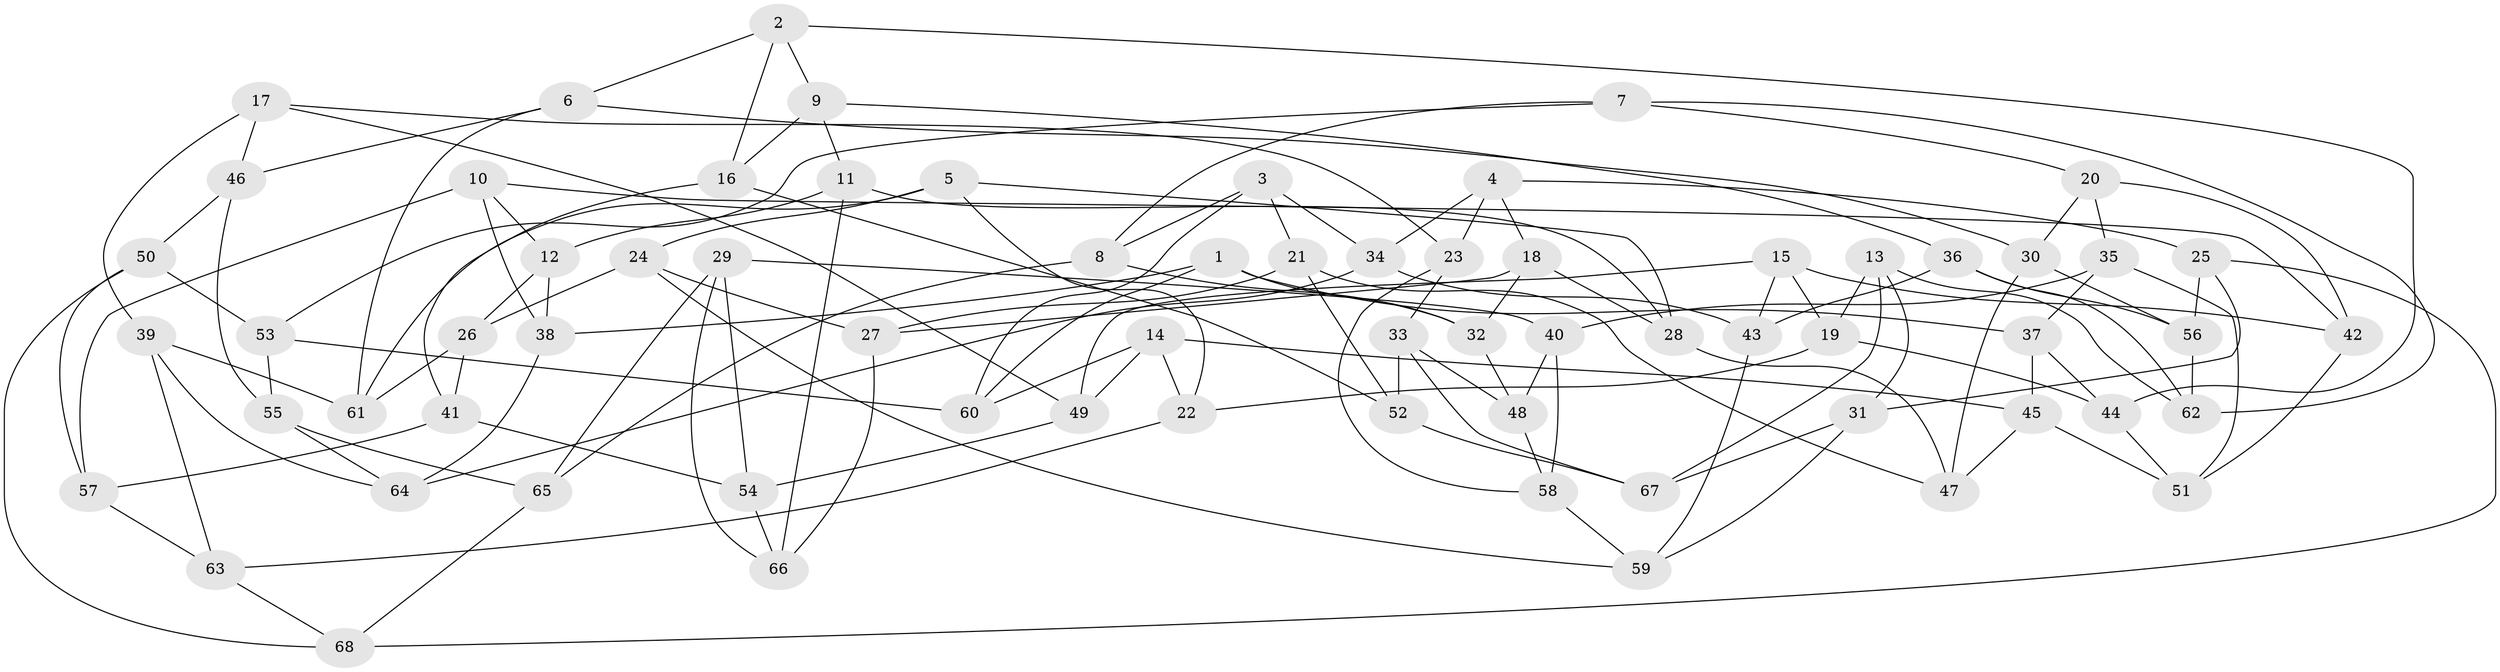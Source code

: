 // coarse degree distribution, {6: 0.625, 5: 0.075, 4: 0.275, 3: 0.025}
// Generated by graph-tools (version 1.1) at 2025/52/02/27/25 19:52:35]
// undirected, 68 vertices, 136 edges
graph export_dot {
graph [start="1"]
  node [color=gray90,style=filled];
  1;
  2;
  3;
  4;
  5;
  6;
  7;
  8;
  9;
  10;
  11;
  12;
  13;
  14;
  15;
  16;
  17;
  18;
  19;
  20;
  21;
  22;
  23;
  24;
  25;
  26;
  27;
  28;
  29;
  30;
  31;
  32;
  33;
  34;
  35;
  36;
  37;
  38;
  39;
  40;
  41;
  42;
  43;
  44;
  45;
  46;
  47;
  48;
  49;
  50;
  51;
  52;
  53;
  54;
  55;
  56;
  57;
  58;
  59;
  60;
  61;
  62;
  63;
  64;
  65;
  66;
  67;
  68;
  1 -- 60;
  1 -- 38;
  1 -- 32;
  1 -- 37;
  2 -- 44;
  2 -- 6;
  2 -- 9;
  2 -- 16;
  3 -- 21;
  3 -- 34;
  3 -- 8;
  3 -- 60;
  4 -- 23;
  4 -- 25;
  4 -- 34;
  4 -- 18;
  5 -- 61;
  5 -- 24;
  5 -- 22;
  5 -- 28;
  6 -- 61;
  6 -- 30;
  6 -- 46;
  7 -- 53;
  7 -- 20;
  7 -- 62;
  7 -- 8;
  8 -- 65;
  8 -- 32;
  9 -- 11;
  9 -- 16;
  9 -- 36;
  10 -- 12;
  10 -- 42;
  10 -- 38;
  10 -- 57;
  11 -- 12;
  11 -- 28;
  11 -- 66;
  12 -- 38;
  12 -- 26;
  13 -- 67;
  13 -- 62;
  13 -- 19;
  13 -- 31;
  14 -- 22;
  14 -- 45;
  14 -- 60;
  14 -- 49;
  15 -- 19;
  15 -- 43;
  15 -- 49;
  15 -- 42;
  16 -- 41;
  16 -- 52;
  17 -- 46;
  17 -- 49;
  17 -- 23;
  17 -- 39;
  18 -- 32;
  18 -- 28;
  18 -- 27;
  19 -- 44;
  19 -- 22;
  20 -- 42;
  20 -- 35;
  20 -- 30;
  21 -- 27;
  21 -- 47;
  21 -- 52;
  22 -- 63;
  23 -- 33;
  23 -- 58;
  24 -- 59;
  24 -- 26;
  24 -- 27;
  25 -- 68;
  25 -- 31;
  25 -- 56;
  26 -- 61;
  26 -- 41;
  27 -- 66;
  28 -- 47;
  29 -- 54;
  29 -- 40;
  29 -- 65;
  29 -- 66;
  30 -- 56;
  30 -- 47;
  31 -- 67;
  31 -- 59;
  32 -- 48;
  33 -- 52;
  33 -- 67;
  33 -- 48;
  34 -- 64;
  34 -- 43;
  35 -- 51;
  35 -- 37;
  35 -- 40;
  36 -- 43;
  36 -- 56;
  36 -- 62;
  37 -- 44;
  37 -- 45;
  38 -- 64;
  39 -- 64;
  39 -- 61;
  39 -- 63;
  40 -- 58;
  40 -- 48;
  41 -- 57;
  41 -- 54;
  42 -- 51;
  43 -- 59;
  44 -- 51;
  45 -- 51;
  45 -- 47;
  46 -- 50;
  46 -- 55;
  48 -- 58;
  49 -- 54;
  50 -- 68;
  50 -- 53;
  50 -- 57;
  52 -- 67;
  53 -- 55;
  53 -- 60;
  54 -- 66;
  55 -- 65;
  55 -- 64;
  56 -- 62;
  57 -- 63;
  58 -- 59;
  63 -- 68;
  65 -- 68;
}
